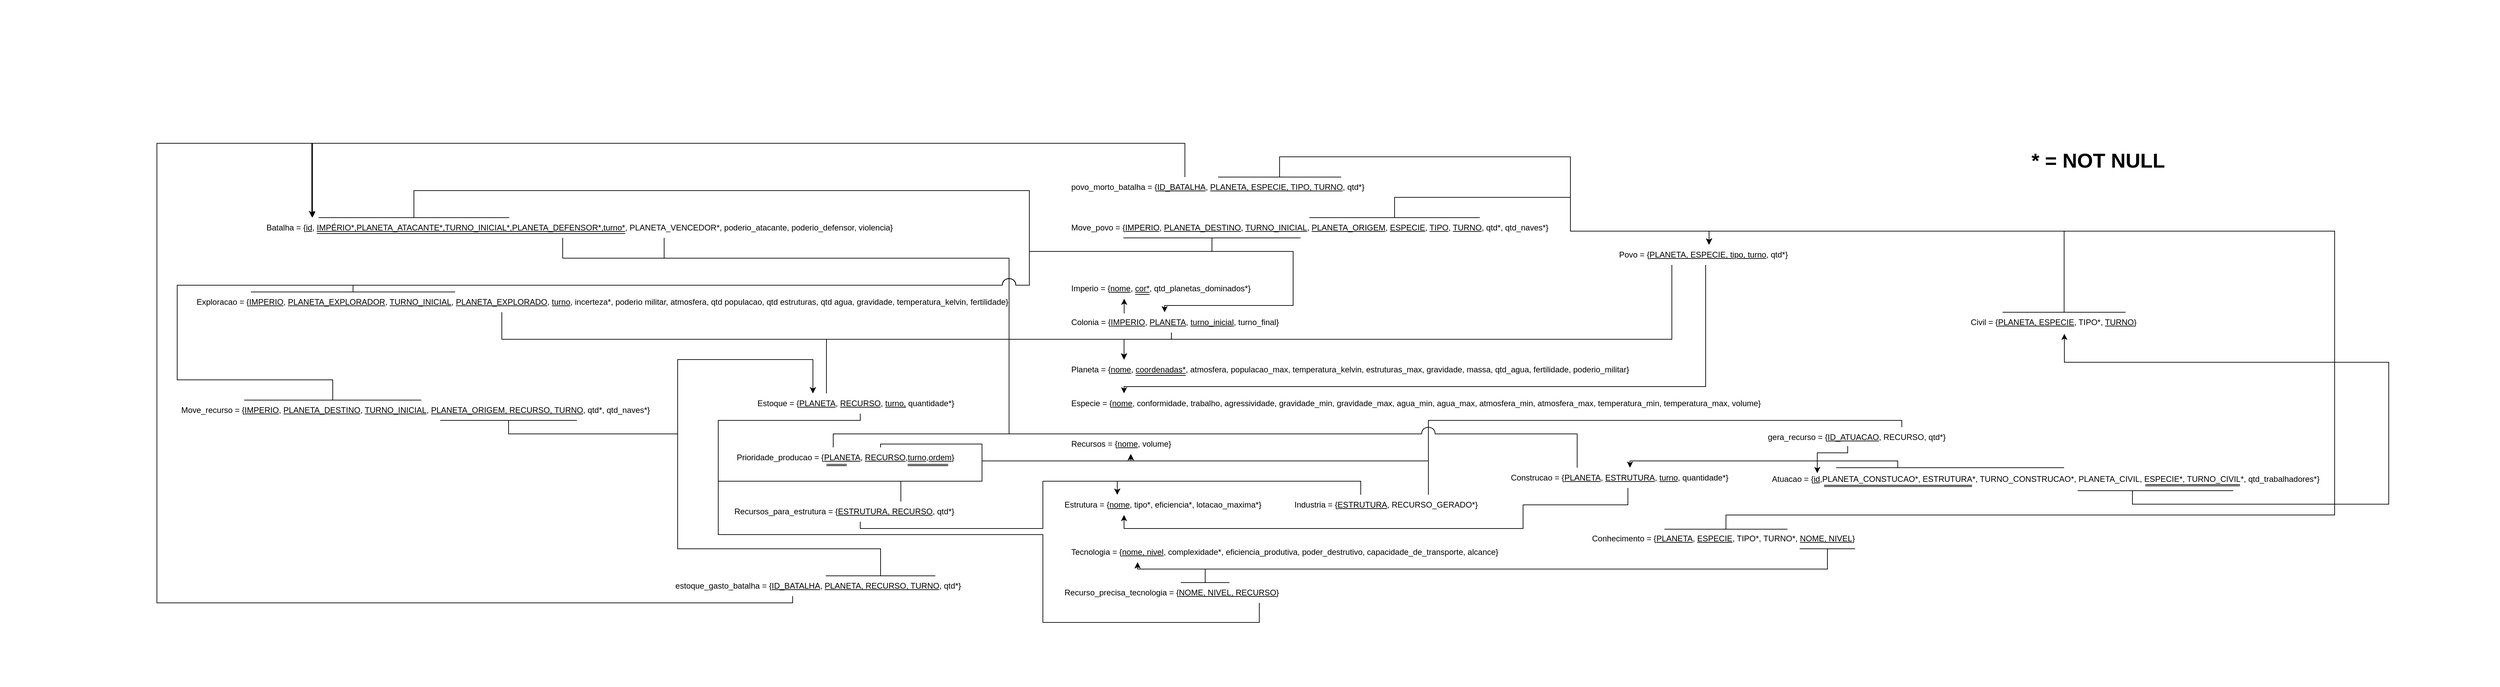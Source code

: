 <?xml version="1.0" encoding="UTF-8"?>
<mxfile version="22.1.7" type="google">
  <diagram name="Page-1" id="C3AACWnxZTvl1h-b5WP7">
    <mxGraphModel dx="2778" dy="1549" grid="1" gridSize="10" guides="1" tooltips="1" connect="1" arrows="1" fold="1" page="1" pageScale="1" pageWidth="850" pageHeight="1100" math="0" shadow="0">
      <root>
        <mxCell id="0" />
        <mxCell id="1" parent="0" />
        <mxCell id="Lsbw4g7mnwXpiIo-o1B4-1" value="Imperio = {&lt;u&gt;nome&lt;/u&gt;, &lt;span style=&quot;text-decoration: underline double;&quot;&gt;cor*&lt;/span&gt;, qtd_planetas_dominados*}" style="text;html=1;align=left;verticalAlign=middle;resizable=0;points=[];autosize=1;strokeColor=none;fillColor=none;" parent="1" vertex="1">
          <mxGeometry x="50" y="-110" width="290" height="30" as="geometry" />
        </mxCell>
        <mxCell id="Lsbw4g7mnwXpiIo-o1B4-4" value="Recursos = {&lt;u&gt;nome&lt;/u&gt;, volume}" style="text;html=1;align=left;verticalAlign=middle;resizable=0;points=[];autosize=1;strokeColor=none;fillColor=none;fontSize=12;fontFamily=Helvetica;fontColor=default;" parent="1" vertex="1">
          <mxGeometry x="50" y="120" width="170" height="30" as="geometry" />
        </mxCell>
        <mxCell id="Lsbw4g7mnwXpiIo-o1B4-5" value="Especie = {&lt;u&gt;nome&lt;/u&gt;, conformidade, trabalho, agressividade, gravidade_min, gravidade_max, agua_min, agua_max, atmosfera_min, atmosfera_max, temperatura_min, temperatura_max, volume}&amp;nbsp;" style="text;html=1;align=left;verticalAlign=middle;resizable=0;points=[];autosize=1;strokeColor=none;fillColor=none;fontSize=12;fontFamily=Helvetica;fontColor=default;" parent="1" vertex="1">
          <mxGeometry x="50" y="60" width="1050" height="30" as="geometry" />
        </mxCell>
        <mxCell id="mTyOfikyn7oOmh0rxIlr-37" style="edgeStyle=orthogonalEdgeStyle;rounded=0;orthogonalLoop=1;jettySize=auto;html=1;startArrow=baseDash;startFill=0;startSize=70;" parent="1" source="Lsbw4g7mnwXpiIo-o1B4-14" target="Lsbw4g7mnwXpiIo-o1B4-8" edge="1">
          <mxGeometry relative="1" as="geometry">
            <Array as="points">
              <mxPoint x="250" y="320" />
              <mxPoint x="150" y="320" />
            </Array>
          </mxGeometry>
        </mxCell>
        <mxCell id="Lsbw4g7mnwXpiIo-o1B4-14" value="Recurso_precisa_tecnologia = {&lt;u&gt;NOME, NIVEL, RECURSO&lt;/u&gt;}" style="text;html=1;align=left;verticalAlign=middle;resizable=0;points=[];autosize=1;strokeColor=none;fillColor=none;fontSize=12;fontFamily=Helvetica;fontColor=default;" parent="1" vertex="1">
          <mxGeometry x="40" y="340" width="340" height="30" as="geometry" />
        </mxCell>
        <mxCell id="gEWx3QEfxUd5CWkfhM15-16" value="Move_povo = {&lt;u&gt;IMPERIO&lt;/u&gt;, &lt;u&gt;PLANETA_DESTINO&lt;/u&gt;, &lt;u&gt;TURNO_INICIAL&lt;/u&gt;, &lt;u&gt;PLANETA_ORIGEM&lt;/u&gt;, &lt;u&gt;ESPECIE&lt;/u&gt;, &lt;u&gt;TIPO&lt;/u&gt;, &lt;u&gt;TURNO&lt;/u&gt;, qtd*, qtd_naves*}" style="text;html=1;align=left;verticalAlign=middle;resizable=0;points=[];autosize=1;strokeColor=none;fillColor=none;" parent="1" vertex="1">
          <mxGeometry x="50" y="-200" width="730" height="30" as="geometry" />
        </mxCell>
        <mxCell id="mTyOfikyn7oOmh0rxIlr-56" style="edgeStyle=orthogonalEdgeStyle;rounded=0;orthogonalLoop=1;jettySize=auto;html=1;startArrow=baseDash;startFill=0;startSize=200;endSize=6;targetPerimeterSpacing=0;" parent="1" source="gEWx3QEfxUd5CWkfhM15-37" target="Chm7QgpPJBf-2q2Y1dln-6" edge="1">
          <mxGeometry relative="1" as="geometry">
            <Array as="points">
              <mxPoint x="-780" y="120" />
              <mxPoint x="-530" y="120" />
              <mxPoint x="-530" y="10" />
              <mxPoint x="-330" y="10" />
            </Array>
          </mxGeometry>
        </mxCell>
        <mxCell id="gEWx3QEfxUd5CWkfhM15-37" value="Move_recurso = {&lt;u&gt;IMPERIO&lt;/u&gt;, &lt;u&gt;PLANETA_DESTINO&lt;/u&gt;, &lt;u&gt;TURNO_INICIAL&lt;/u&gt;, &lt;u&gt;PLANETA_ORIGEM, RECURSO, TURNO&lt;/u&gt;, qtd*, qtd_naves*}" style="text;html=1;align=right;verticalAlign=middle;resizable=0;points=[];autosize=1;strokeColor=none;fillColor=none;" parent="1" vertex="1">
          <mxGeometry x="-1290" y="70" width="720" height="30" as="geometry" />
        </mxCell>
        <mxCell id="mTyOfikyn7oOmh0rxIlr-73" style="edgeStyle=orthogonalEdgeStyle;rounded=0;orthogonalLoop=1;jettySize=auto;html=1;jumpStyle=arc;jumpSize=20;" parent="1" source="gEWx3QEfxUd5CWkfhM15-42" target="Lsbw4g7mnwXpiIo-o1B4-4" edge="1">
          <mxGeometry relative="1" as="geometry">
            <Array as="points">
              <mxPoint x="1280" y="100" />
              <mxPoint x="580" y="100" />
              <mxPoint x="580" y="160" />
              <mxPoint x="140" y="160" />
            </Array>
          </mxGeometry>
        </mxCell>
        <mxCell id="gEWx3QEfxUd5CWkfhM15-42" value="gera_recurso = {&lt;u&gt;ID_ATUACAO&lt;/u&gt;, RECURSO, qtd*}" style="text;html=1;align=left;verticalAlign=middle;resizable=0;points=[];autosize=1;strokeColor=none;fillColor=none;" parent="1" vertex="1">
          <mxGeometry x="1080" y="110" width="290" height="30" as="geometry" />
        </mxCell>
        <mxCell id="Lsbw4g7mnwXpiIo-o1B4-7" value="Estrutura = {&lt;u&gt;nome&lt;/u&gt;, tipo*, eficiencia*, lotacao_maxima*}" style="text;html=1;align=left;verticalAlign=middle;resizable=0;points=[];autosize=1;strokeColor=none;fillColor=none;fontSize=12;fontFamily=Helvetica;fontColor=default;" parent="1" vertex="1">
          <mxGeometry x="40" y="210" width="310" height="30" as="geometry" />
        </mxCell>
        <mxCell id="mTyOfikyn7oOmh0rxIlr-40" style="edgeStyle=orthogonalEdgeStyle;rounded=0;orthogonalLoop=1;jettySize=auto;html=1;" parent="1" source="gEWx3QEfxUd5CWkfhM15-10" target="Lsbw4g7mnwXpiIo-o1B4-7" edge="1">
          <mxGeometry relative="1" as="geometry">
            <Array as="points">
              <mxPoint x="480" y="190" />
              <mxPoint x="120" y="190" />
            </Array>
          </mxGeometry>
        </mxCell>
        <mxCell id="gEWx3QEfxUd5CWkfhM15-10" value="Industria = {&lt;u&gt;ESTRUTURA&lt;/u&gt;, RECURSO_GERADO*}" style="text;html=1;align=left;verticalAlign=middle;resizable=0;points=[];autosize=1;strokeColor=none;fillColor=none;" parent="1" vertex="1">
          <mxGeometry x="380" y="210" width="290" height="30" as="geometry" />
        </mxCell>
        <mxCell id="Lsbw4g7mnwXpiIo-o1B4-8" value="Tecnologia = {&lt;u&gt;nome, nivel&lt;/u&gt;, complexidade*, eficiencia_produtiva, poder_destrutivo, capacidade_de_transporte, alcance}" style="text;html=1;align=left;verticalAlign=middle;resizable=0;points=[];autosize=1;strokeColor=none;fillColor=none;fontSize=12;fontFamily=Helvetica;fontColor=default;" parent="1" vertex="1">
          <mxGeometry x="50" y="280" width="650" height="30" as="geometry" />
        </mxCell>
        <mxCell id="mTyOfikyn7oOmh0rxIlr-20" style="edgeStyle=orthogonalEdgeStyle;rounded=0;orthogonalLoop=1;jettySize=auto;html=1;endArrow=none;endFill=0;" parent="1" source="Chm7QgpPJBf-2q2Y1dln-6" edge="1">
          <mxGeometry relative="1" as="geometry">
            <mxPoint x="130" y="-20" as="targetPoint" />
            <Array as="points">
              <mxPoint x="-310" y="-20" />
            </Array>
          </mxGeometry>
        </mxCell>
        <mxCell id="Chm7QgpPJBf-2q2Y1dln-6" value="Estoque = {&lt;u&gt;PLANETA&lt;/u&gt;, &lt;u&gt;RECURSO&lt;/u&gt;, &lt;u&gt;turno,&lt;/u&gt;&amp;nbsp;quantidade*}" style="text;html=1;align=right;verticalAlign=middle;resizable=0;points=[];autosize=1;strokeColor=none;fillColor=none;" parent="1" vertex="1">
          <mxGeometry x="-430" y="60" width="310" height="30" as="geometry" />
        </mxCell>
        <mxCell id="mTyOfikyn7oOmh0rxIlr-27" style="edgeStyle=orthogonalEdgeStyle;rounded=0;orthogonalLoop=1;jettySize=auto;html=1;" parent="1" source="gEWx3QEfxUd5CWkfhM15-18" target="Lsbw4g7mnwXpiIo-o1B4-4" edge="1">
          <mxGeometry relative="1" as="geometry">
            <mxPoint x="30" y="150" as="targetPoint" />
            <Array as="points">
              <mxPoint x="-230" y="135" />
              <mxPoint x="-80" y="135" />
              <mxPoint x="-80" y="160" />
              <mxPoint x="140" y="160" />
            </Array>
          </mxGeometry>
        </mxCell>
        <mxCell id="gEWx3QEfxUd5CWkfhM15-18" value="Prioridade_producao = {&lt;u&gt;PLANETA&lt;/u&gt;, &lt;u&gt;RECURSO&lt;/u&gt;,&lt;u&gt;turno&lt;/u&gt;,&lt;u&gt;ordem&lt;/u&gt;}" style="text;html=1;align=right;verticalAlign=middle;resizable=0;points=[];autosize=1;strokeColor=none;fillColor=none;" parent="1" vertex="1">
          <mxGeometry x="-470" y="140" width="350" height="30" as="geometry" />
        </mxCell>
        <mxCell id="gEWx3QEfxUd5CWkfhM15-38" value="estoque_gasto_batalha = {&lt;u&gt;ID_BATALHA&lt;/u&gt;, &lt;u&gt;PLANETA, RECURSO, TURNO&lt;/u&gt;, qtd*}" style="text;html=1;align=right;verticalAlign=middle;resizable=0;points=[];autosize=1;strokeColor=none;fillColor=none;" parent="1" vertex="1">
          <mxGeometry x="-560" y="330" width="450" height="30" as="geometry" />
        </mxCell>
        <mxCell id="gEWx3QEfxUd5CWkfhM15-39" value="povo_morto_batalha = {&lt;u&gt;ID_BATALHA&lt;/u&gt;, &lt;u&gt;PLANETA, ESPECIE, TIPO, TURNO&lt;/u&gt;, qtd*}" style="text;html=1;align=left;verticalAlign=middle;resizable=0;points=[];autosize=1;strokeColor=none;fillColor=none;" parent="1" vertex="1">
          <mxGeometry x="50" y="-260" width="460" height="30" as="geometry" />
        </mxCell>
        <mxCell id="AogvxfoWtlMNjZo7INhP-4" value="Povo = {&lt;u&gt;PLANETA, ESPECIE, tipo, turno&lt;/u&gt;, qtd*}" style="text;html=1;align=left;verticalAlign=middle;resizable=0;points=[];autosize=1;strokeColor=none;fillColor=none;" parent="1" vertex="1">
          <mxGeometry x="860" y="-160" width="270" height="30" as="geometry" />
        </mxCell>
        <mxCell id="AogvxfoWtlMNjZo7INhP-5" value="Civil = {&lt;u&gt;PLANETA, ESPECIE&lt;/u&gt;, TIPO*, &lt;u&gt;TURNO&lt;/u&gt;}" style="text;html=1;align=left;verticalAlign=middle;resizable=0;points=[];autosize=1;strokeColor=none;fillColor=none;fontSize=12;fontFamily=Helvetica;fontColor=default;" parent="1" vertex="1">
          <mxGeometry x="1380" y="-60" width="270" height="30" as="geometry" />
        </mxCell>
        <mxCell id="Chm7QgpPJBf-2q2Y1dln-1" value="Conhecimento = {&lt;u&gt;PLANETA&lt;/u&gt;, &lt;u&gt;ESPECIE&lt;/u&gt;, TIPO*,&amp;nbsp;TURNO*, &lt;u&gt;NOME, NIVEL&lt;/u&gt;}" style="text;html=1;align=left;verticalAlign=middle;resizable=0;points=[];autosize=1;strokeColor=none;fillColor=none;" parent="1" vertex="1">
          <mxGeometry x="820" y="260" width="410" height="30" as="geometry" />
        </mxCell>
        <mxCell id="mTyOfikyn7oOmh0rxIlr-28" style="edgeStyle=orthogonalEdgeStyle;rounded=0;orthogonalLoop=1;jettySize=auto;html=1;" parent="1" source="Chm7QgpPJBf-2q2Y1dln-4" target="Lsbw4g7mnwXpiIo-o1B4-3" edge="1">
          <mxGeometry relative="1" as="geometry">
            <Array as="points">
              <mxPoint x="200" y="-20" />
              <mxPoint x="130" y="-20" />
            </Array>
          </mxGeometry>
        </mxCell>
        <mxCell id="mTyOfikyn7oOmh0rxIlr-29" style="edgeStyle=orthogonalEdgeStyle;rounded=0;orthogonalLoop=1;jettySize=auto;html=1;exitX=0.243;exitY=0.06;exitDx=0;exitDy=0;exitPerimeter=0;" parent="1" source="Chm7QgpPJBf-2q2Y1dln-4" target="Lsbw4g7mnwXpiIo-o1B4-1" edge="1">
          <mxGeometry relative="1" as="geometry">
            <Array as="points">
              <mxPoint x="130" y="-70" />
              <mxPoint x="130" y="-70" />
            </Array>
          </mxGeometry>
        </mxCell>
        <mxCell id="Chm7QgpPJBf-2q2Y1dln-4" value="Colonia = {&lt;u&gt;IMPERIO&lt;/u&gt;, &lt;u&gt;PLANETA&lt;/u&gt;, &lt;u&gt;turno_inicial&lt;/u&gt;, turno_final}" style="text;html=1;align=left;verticalAlign=middle;resizable=0;points=[];autosize=1;strokeColor=none;fillColor=none;" parent="1" vertex="1">
          <mxGeometry x="50" y="-60" width="330" height="30" as="geometry" />
        </mxCell>
        <mxCell id="Lsbw4g7mnwXpiIo-o1B4-3" value="Planeta = {&lt;u&gt;nome&lt;/u&gt;, &lt;span style=&quot;text-decoration: underline double;&quot;&gt;coordenadas*&lt;/span&gt;, atmosfera, populacao_max, temperatura_kelvin, estruturas_max, gravidade, massa, qtd_agua, fertilidade, poderio_militar}" style="text;html=1;align=left;verticalAlign=middle;resizable=0;points=[];autosize=1;strokeColor=none;fillColor=none;fontSize=12;fontFamily=Helvetica;fontColor=default;" parent="1" vertex="1">
          <mxGeometry x="50" y="10" width="850" height="30" as="geometry" />
        </mxCell>
        <mxCell id="Chm7QgpPJBf-2q2Y1dln-7" value="Exploracao = {&lt;u&gt;IMPERIO&lt;/u&gt;, &lt;u&gt;PLANETA_EXPLORADOR&lt;/u&gt;, &lt;u&gt;TURNO_INICIAL&lt;/u&gt;, &lt;u&gt;PLANETA_EXPLORADO&lt;/u&gt;, &lt;u&gt;turno&lt;/u&gt;, incerteza*, poderio militar, atmosfera, qtd populacao, qtd estruturas, qtd agua, gravidade, temperatura_kelvin, fertilidade}" style="text;html=1;align=right;verticalAlign=middle;resizable=0;points=[];autosize=1;strokeColor=none;fillColor=none;" parent="1" vertex="1">
          <mxGeometry x="-1260" y="-90" width="1220" height="30" as="geometry" />
        </mxCell>
        <mxCell id="Chm7QgpPJBf-2q2Y1dln-8" value="&lt;div style=&quot;&quot;&gt;&lt;span style=&quot;background-color: initial;&quot;&gt;Batalha = {&lt;/span&gt;&lt;u style=&quot;background-color: initial;&quot;&gt;id&lt;/u&gt;&lt;span style=&quot;background-color: initial;&quot;&gt;, &lt;/span&gt;&lt;span style=&quot;background-color: initial; text-decoration-line: underline; text-decoration-style: double;&quot;&gt;IMPÉRIO*,PLANETA_ATACANTE*,TURNO_INICIAL*,PLANETA_DEFENSOR*,turno*&lt;/span&gt;&lt;span style=&quot;background-color: initial;&quot;&gt;, PLANETA_VENCEDOR*, poderio_atacante, poderio_defensor, violencia}&amp;nbsp;&lt;/span&gt;&lt;/div&gt;" style="text;html=1;align=left;verticalAlign=middle;resizable=0;points=[];autosize=1;strokeColor=none;fillColor=none;" parent="1" vertex="1">
          <mxGeometry x="-1140" y="-200" width="950" height="30" as="geometry" />
        </mxCell>
        <mxCell id="mTyOfikyn7oOmh0rxIlr-23" style="edgeStyle=orthogonalEdgeStyle;rounded=0;orthogonalLoop=1;jettySize=auto;html=1;" parent="1" source="Lsbw4g7mnwXpiIo-o1B4-13" target="Lsbw4g7mnwXpiIo-o1B4-7" edge="1">
          <mxGeometry relative="1" as="geometry">
            <Array as="points">
              <mxPoint x="-260" y="260" />
              <mxPoint x="10" y="260" />
              <mxPoint x="10" y="190" />
              <mxPoint x="120" y="190" />
            </Array>
          </mxGeometry>
        </mxCell>
        <mxCell id="mTyOfikyn7oOmh0rxIlr-26" style="edgeStyle=orthogonalEdgeStyle;rounded=0;orthogonalLoop=1;jettySize=auto;html=1;" parent="1" source="Lsbw4g7mnwXpiIo-o1B4-13" target="Lsbw4g7mnwXpiIo-o1B4-4" edge="1">
          <mxGeometry relative="1" as="geometry">
            <Array as="points">
              <mxPoint x="-200" y="190" />
              <mxPoint x="-80" y="190" />
              <mxPoint x="-80" y="160" />
              <mxPoint x="140" y="160" />
            </Array>
          </mxGeometry>
        </mxCell>
        <mxCell id="Lsbw4g7mnwXpiIo-o1B4-13" value="Recursos_para_estrutura = {&lt;u&gt;ESTRUTURA, RECURSO&lt;/u&gt;, qtd*}" style="text;html=1;align=right;verticalAlign=middle;resizable=0;points=[];autosize=1;strokeColor=none;fillColor=none;fontSize=12;fontFamily=Helvetica;fontColor=default;" parent="1" vertex="1">
          <mxGeometry x="-470" y="220" width="350" height="30" as="geometry" />
        </mxCell>
        <mxCell id="mTyOfikyn7oOmh0rxIlr-22" style="edgeStyle=orthogonalEdgeStyle;rounded=0;orthogonalLoop=1;jettySize=auto;html=1;" parent="1" source="Chm7QgpPJBf-2q2Y1dln-6" target="Lsbw4g7mnwXpiIo-o1B4-4" edge="1">
          <mxGeometry relative="1" as="geometry">
            <Array as="points">
              <mxPoint x="-260" y="100" />
              <mxPoint x="-470" y="100" />
              <mxPoint x="-470" y="190" />
              <mxPoint x="-80" y="190" />
              <mxPoint x="-80" y="160" />
              <mxPoint x="140" y="160" />
            </Array>
          </mxGeometry>
        </mxCell>
        <mxCell id="mTyOfikyn7oOmh0rxIlr-25" style="edgeStyle=orthogonalEdgeStyle;rounded=0;orthogonalLoop=1;jettySize=auto;html=1;startArrow=baseDash;startFill=0;startSize=160;" parent="1" source="gEWx3QEfxUd5CWkfhM15-38" target="Chm7QgpPJBf-2q2Y1dln-6" edge="1">
          <mxGeometry relative="1" as="geometry">
            <mxPoint x="-430" y="75" as="targetPoint" />
            <Array as="points">
              <mxPoint x="-230" y="290" />
              <mxPoint x="-530" y="290" />
              <mxPoint x="-530" y="10" />
              <mxPoint x="-330" y="10" />
            </Array>
          </mxGeometry>
        </mxCell>
        <mxCell id="mTyOfikyn7oOmh0rxIlr-30" style="edgeStyle=orthogonalEdgeStyle;rounded=0;orthogonalLoop=1;jettySize=auto;html=1;startArrow=baseDash;startFill=0;targetPerimeterSpacing=8;startSize=280;endArrow=none;endFill=0;" parent="1" source="Chm7QgpPJBf-2q2Y1dln-8" edge="1">
          <mxGeometry relative="1" as="geometry">
            <mxPoint x="260" y="-150" as="targetPoint" />
            <Array as="points">
              <mxPoint x="-920" y="-240" />
              <mxPoint x="-10" y="-240" />
              <mxPoint x="-10" y="-150" />
              <mxPoint x="50" y="-150" />
            </Array>
          </mxGeometry>
        </mxCell>
        <mxCell id="mTyOfikyn7oOmh0rxIlr-31" style="edgeStyle=orthogonalEdgeStyle;rounded=0;orthogonalLoop=1;jettySize=auto;html=1;" parent="1" source="Chm7QgpPJBf-2q2Y1dln-8" target="Lsbw4g7mnwXpiIo-o1B4-3" edge="1">
          <mxGeometry relative="1" as="geometry">
            <Array as="points">
              <mxPoint x="-700" y="-140" />
              <mxPoint x="-40" y="-140" />
              <mxPoint x="-40" y="-20" />
              <mxPoint x="130" y="-20" />
            </Array>
          </mxGeometry>
        </mxCell>
        <mxCell id="mTyOfikyn7oOmh0rxIlr-35" style="edgeStyle=orthogonalEdgeStyle;rounded=0;orthogonalLoop=1;jettySize=auto;html=1;jumpStyle=arc;jumpSize=20;" parent="1" source="gEWx3QEfxUd5CWkfhM15-38" edge="1">
          <mxGeometry relative="1" as="geometry">
            <Array as="points">
              <mxPoint x="-360" y="370" />
              <mxPoint x="-1300" y="370" />
              <mxPoint x="-1300" y="-310" />
              <mxPoint x="-1071" y="-310" />
            </Array>
            <mxPoint x="-1071" y="-201" as="targetPoint" />
          </mxGeometry>
        </mxCell>
        <mxCell id="mTyOfikyn7oOmh0rxIlr-34" style="edgeStyle=orthogonalEdgeStyle;rounded=0;orthogonalLoop=1;jettySize=auto;html=1;jumpStyle=none;" parent="1" source="Chm7QgpPJBf-2q2Y1dln-8" target="Lsbw4g7mnwXpiIo-o1B4-3" edge="1">
          <mxGeometry relative="1" as="geometry">
            <mxPoint x="50" y="85" as="targetPoint" />
            <Array as="points">
              <mxPoint x="-550" y="-140" />
              <mxPoint x="-40" y="-140" />
              <mxPoint x="-40" y="-20" />
              <mxPoint x="130" y="-20" />
            </Array>
          </mxGeometry>
        </mxCell>
        <mxCell id="mTyOfikyn7oOmh0rxIlr-36" style="edgeStyle=orthogonalEdgeStyle;rounded=0;orthogonalLoop=1;jettySize=auto;html=1;" parent="1" source="Lsbw4g7mnwXpiIo-o1B4-14" target="Lsbw4g7mnwXpiIo-o1B4-4" edge="1">
          <mxGeometry relative="1" as="geometry">
            <mxPoint x="400" y="369" as="sourcePoint" />
            <mxPoint x="50.9" y="189.67" as="targetPoint" />
            <Array as="points">
              <mxPoint x="330" y="399" />
              <mxPoint x="10" y="399" />
              <mxPoint x="10" y="269" />
              <mxPoint x="-470" y="269" />
              <mxPoint x="-470" y="190" />
              <mxPoint x="-80" y="190" />
              <mxPoint x="-80" y="160" />
              <mxPoint x="140" y="160" />
            </Array>
          </mxGeometry>
        </mxCell>
        <mxCell id="mTyOfikyn7oOmh0rxIlr-46" style="edgeStyle=orthogonalEdgeStyle;rounded=0;orthogonalLoop=1;jettySize=auto;html=1;" parent="1" source="gEWx3QEfxUd5CWkfhM15-10" target="Lsbw4g7mnwXpiIo-o1B4-4" edge="1">
          <mxGeometry relative="1" as="geometry">
            <Array as="points">
              <mxPoint x="580" y="160" />
              <mxPoint x="140" y="160" />
            </Array>
          </mxGeometry>
        </mxCell>
        <mxCell id="mTyOfikyn7oOmh0rxIlr-47" style="edgeStyle=orthogonalEdgeStyle;rounded=0;orthogonalLoop=1;jettySize=auto;html=1;" parent="1" source="AogvxfoWtlMNjZo7INhP-4" target="Lsbw4g7mnwXpiIo-o1B4-3" edge="1">
          <mxGeometry relative="1" as="geometry">
            <mxPoint x="790" y="70" as="targetPoint" />
            <Array as="points">
              <mxPoint x="940" y="-20" />
              <mxPoint x="130" y="-20" />
            </Array>
          </mxGeometry>
        </mxCell>
        <mxCell id="mTyOfikyn7oOmh0rxIlr-48" style="edgeStyle=orthogonalEdgeStyle;rounded=0;orthogonalLoop=1;jettySize=auto;html=1;" parent="1" source="AogvxfoWtlMNjZo7INhP-4" target="Lsbw4g7mnwXpiIo-o1B4-5" edge="1">
          <mxGeometry relative="1" as="geometry">
            <Array as="points">
              <mxPoint x="990" y="50" />
              <mxPoint x="130" y="50" />
            </Array>
          </mxGeometry>
        </mxCell>
        <mxCell id="mTyOfikyn7oOmh0rxIlr-49" style="edgeStyle=orthogonalEdgeStyle;rounded=0;orthogonalLoop=1;jettySize=auto;html=1;startArrow=baseDash;startFill=0;startSize=180;" parent="1" source="AogvxfoWtlMNjZo7INhP-5" target="AogvxfoWtlMNjZo7INhP-4" edge="1">
          <mxGeometry relative="1" as="geometry">
            <Array as="points">
              <mxPoint x="1520" y="-180" />
              <mxPoint x="995" y="-180" />
            </Array>
          </mxGeometry>
        </mxCell>
        <mxCell id="mTyOfikyn7oOmh0rxIlr-51" style="edgeStyle=orthogonalEdgeStyle;rounded=0;orthogonalLoop=1;jettySize=auto;html=1;startArrow=baseDash;startFill=0;startSize=260;" parent="1" source="gEWx3QEfxUd5CWkfhM15-16" target="Chm7QgpPJBf-2q2Y1dln-4" edge="1">
          <mxGeometry relative="1" as="geometry">
            <Array as="points">
              <mxPoint x="260" y="-150" />
              <mxPoint x="380" y="-150" />
              <mxPoint x="380" y="-70" />
              <mxPoint x="190" y="-70" />
            </Array>
          </mxGeometry>
        </mxCell>
        <mxCell id="mTyOfikyn7oOmh0rxIlr-52" style="edgeStyle=orthogonalEdgeStyle;rounded=0;orthogonalLoop=1;jettySize=auto;html=1;startArrow=baseDash;startFill=0;startSize=250;" parent="1" source="gEWx3QEfxUd5CWkfhM15-16" target="AogvxfoWtlMNjZo7INhP-4" edge="1">
          <mxGeometry relative="1" as="geometry">
            <Array as="points">
              <mxPoint x="530" y="-230" />
              <mxPoint x="790" y="-230" />
              <mxPoint x="790" y="-180" />
              <mxPoint x="995" y="-180" />
            </Array>
          </mxGeometry>
        </mxCell>
        <mxCell id="mTyOfikyn7oOmh0rxIlr-53" style="edgeStyle=orthogonalEdgeStyle;rounded=0;orthogonalLoop=1;jettySize=auto;html=1;jumpStyle=arc;jumpSize=20;startArrow=baseDash;startFill=0;startSize=300;endArrow=none;endFill=0;" parent="1" source="Chm7QgpPJBf-2q2Y1dln-7" edge="1">
          <mxGeometry relative="1" as="geometry">
            <Array as="points">
              <mxPoint x="-1010" y="-100" />
              <mxPoint x="-10" y="-100" />
              <mxPoint x="-10" y="-150" />
              <mxPoint x="50" y="-150" />
            </Array>
            <mxPoint x="260" y="-150" as="targetPoint" />
          </mxGeometry>
        </mxCell>
        <mxCell id="mTyOfikyn7oOmh0rxIlr-55" style="edgeStyle=orthogonalEdgeStyle;rounded=0;orthogonalLoop=1;jettySize=auto;html=1;endArrow=none;endFill=0;" parent="1" source="Chm7QgpPJBf-2q2Y1dln-7" edge="1">
          <mxGeometry relative="1" as="geometry">
            <mxPoint x="130" y="-20" as="targetPoint" />
            <Array as="points">
              <mxPoint x="-790" y="-20" />
            </Array>
          </mxGeometry>
        </mxCell>
        <mxCell id="mTyOfikyn7oOmh0rxIlr-57" style="edgeStyle=orthogonalEdgeStyle;rounded=0;orthogonalLoop=1;jettySize=auto;html=1;startArrow=baseDash;startFill=0;jumpSize=20;startSize=260;jumpStyle=arc;endArrow=none;endFill=0;" parent="1" source="gEWx3QEfxUd5CWkfhM15-37" edge="1">
          <mxGeometry relative="1" as="geometry">
            <Array as="points">
              <mxPoint x="-1040" y="40" />
              <mxPoint x="-1270" y="40" />
              <mxPoint x="-1270" y="-100" />
              <mxPoint x="-10" y="-100" />
              <mxPoint x="-10" y="-150" />
            </Array>
            <mxPoint x="260" y="-150" as="targetPoint" />
          </mxGeometry>
        </mxCell>
        <mxCell id="mTyOfikyn7oOmh0rxIlr-58" style="edgeStyle=orthogonalEdgeStyle;rounded=0;orthogonalLoop=1;jettySize=auto;html=1;startArrow=baseDash;startFill=0;startSize=80;" parent="1" source="Chm7QgpPJBf-2q2Y1dln-1" target="Lsbw4g7mnwXpiIo-o1B4-8" edge="1">
          <mxGeometry relative="1" as="geometry">
            <mxPoint x="147.241" y="300" as="targetPoint" />
            <Array as="points">
              <mxPoint x="1170" y="320" />
              <mxPoint x="150" y="320" />
            </Array>
          </mxGeometry>
        </mxCell>
        <mxCell id="mTyOfikyn7oOmh0rxIlr-59" style="edgeStyle=orthogonalEdgeStyle;rounded=0;orthogonalLoop=1;jettySize=auto;html=1;startArrow=baseDash;startFill=0;startSize=180;sourcePerimeterSpacing=-1;" parent="1" source="Chm7QgpPJBf-2q2Y1dln-1" target="AogvxfoWtlMNjZo7INhP-4" edge="1">
          <mxGeometry relative="1" as="geometry">
            <Array as="points">
              <mxPoint x="1020" y="240" />
              <mxPoint x="1920" y="240" />
              <mxPoint x="1920" y="-180" />
              <mxPoint x="995" y="-180" />
            </Array>
          </mxGeometry>
        </mxCell>
        <mxCell id="mTyOfikyn7oOmh0rxIlr-60" style="edgeStyle=orthogonalEdgeStyle;rounded=0;orthogonalLoop=1;jettySize=auto;html=1;startArrow=baseDash;startFill=0;startSize=180;" parent="1" source="gEWx3QEfxUd5CWkfhM15-39" target="AogvxfoWtlMNjZo7INhP-4" edge="1">
          <mxGeometry relative="1" as="geometry">
            <Array as="points">
              <mxPoint x="360" y="-290" />
              <mxPoint x="790" y="-290" />
              <mxPoint x="790" y="-180" />
              <mxPoint x="995" y="-180" />
            </Array>
          </mxGeometry>
        </mxCell>
        <mxCell id="mTyOfikyn7oOmh0rxIlr-61" style="edgeStyle=orthogonalEdgeStyle;rounded=0;orthogonalLoop=1;jettySize=auto;html=1;" parent="1" source="gEWx3QEfxUd5CWkfhM15-39" target="Chm7QgpPJBf-2q2Y1dln-8" edge="1">
          <mxGeometry relative="1" as="geometry">
            <Array as="points">
              <mxPoint x="220" y="-310" />
              <mxPoint x="-1070" y="-310" />
            </Array>
          </mxGeometry>
        </mxCell>
        <mxCell id="mTyOfikyn7oOmh0rxIlr-69" style="edgeStyle=orthogonalEdgeStyle;rounded=0;orthogonalLoop=1;jettySize=auto;html=1;startArrow=baseDash;startFill=0;startSize=180;" parent="1" edge="1">
          <mxGeometry relative="1" as="geometry">
            <Array as="points">
              <mxPoint x="1274" y="160" />
              <mxPoint x="878" y="160" />
            </Array>
            <mxPoint x="1274.0" y="170" as="sourcePoint" />
            <mxPoint x="878.077" y="170" as="targetPoint" />
          </mxGeometry>
        </mxCell>
        <mxCell id="mTyOfikyn7oOmh0rxIlr-71" style="edgeStyle=orthogonalEdgeStyle;rounded=0;orthogonalLoop=1;jettySize=auto;html=1;startArrow=baseDash;startFill=0;startSize=160;sourcePerimeterSpacing=0;entryX=0.52;entryY=1.063;entryDx=0;entryDy=0;entryPerimeter=0;" parent="1" target="AogvxfoWtlMNjZo7INhP-5" edge="1">
          <mxGeometry relative="1" as="geometry">
            <Array as="points">
              <mxPoint x="1621" y="224" />
              <mxPoint x="2000" y="224" />
              <mxPoint x="2000" y="14" />
              <mxPoint x="1520" y="14" />
            </Array>
            <mxPoint x="1621.0" y="204" as="sourcePoint" />
            <mxPoint x="1711.0" y="-26" as="targetPoint" />
          </mxGeometry>
        </mxCell>
        <mxCell id="Chm7QgpPJBf-2q2Y1dln-9" value="Atuacao = {&lt;u&gt;id&lt;/u&gt;,PLANETA_CONSTUCAO*, ESTRUTURA*, TURNO_CONSTRUCAO*, PLANETA_CIVIL, ESPECIE*, TURNO_CIVIL*, qtd_trabalhadores*}" style="text;html=1;align=left;verticalAlign=middle;resizable=0;points=[];autosize=1;strokeColor=none;fillColor=none;" parent="1" vertex="1">
          <mxGeometry x="1086" y="172" width="830" height="30" as="geometry" />
        </mxCell>
        <mxCell id="mTyOfikyn7oOmh0rxIlr-66" style="edgeStyle=orthogonalEdgeStyle;rounded=0;orthogonalLoop=1;jettySize=auto;html=1;jumpStyle=arc;jumpSize=20;" parent="1" source="Chm7QgpPJBf-2q2Y1dln-5" target="Lsbw4g7mnwXpiIo-o1B4-3" edge="1">
          <mxGeometry relative="1" as="geometry">
            <Array as="points">
              <mxPoint x="800" y="120" />
              <mxPoint x="-40" y="120" />
              <mxPoint x="-40" y="-20" />
              <mxPoint x="130" y="-20" />
            </Array>
          </mxGeometry>
        </mxCell>
        <mxCell id="mTyOfikyn7oOmh0rxIlr-68" style="edgeStyle=orthogonalEdgeStyle;rounded=0;orthogonalLoop=1;jettySize=auto;html=1;" parent="1" source="Chm7QgpPJBf-2q2Y1dln-5" target="Lsbw4g7mnwXpiIo-o1B4-7" edge="1">
          <mxGeometry relative="1" as="geometry">
            <Array as="points">
              <mxPoint x="875" y="225" />
              <mxPoint x="720" y="225" />
              <mxPoint x="720" y="260" />
              <mxPoint x="130" y="260" />
            </Array>
          </mxGeometry>
        </mxCell>
        <mxCell id="Chm7QgpPJBf-2q2Y1dln-5" value="Construcao = {&lt;u&gt;PLANETA&lt;/u&gt;, &lt;u&gt;ESTRUTURA&lt;/u&gt;, &lt;u&gt;turno&lt;/u&gt;,&amp;nbsp;quantidade*}" style="text;html=1;align=left;verticalAlign=middle;resizable=0;points=[];autosize=1;strokeColor=none;fillColor=none;" parent="1" vertex="1">
          <mxGeometry x="700" y="170" width="340" height="30" as="geometry" />
        </mxCell>
        <mxCell id="mTyOfikyn7oOmh0rxIlr-74" style="edgeStyle=orthogonalEdgeStyle;rounded=0;orthogonalLoop=1;jettySize=auto;html=1;jumpStyle=arc;jumpSize=15;endArrow=none;endFill=0;" parent="1" source="gEWx3QEfxUd5CWkfhM15-18" edge="1">
          <mxGeometry relative="1" as="geometry">
            <mxPoint x="130" y="-20" as="targetPoint" />
            <Array as="points">
              <mxPoint x="-300" y="120" />
              <mxPoint x="-40" y="120" />
              <mxPoint x="-40" y="-20" />
              <mxPoint x="50" y="-20" />
            </Array>
          </mxGeometry>
        </mxCell>
        <mxCell id="mTyOfikyn7oOmh0rxIlr-80" value="" style="group" parent="1" connectable="0" vertex="1">
          <mxGeometry x="-310" y="165.14" width="30" height="4.86" as="geometry" />
        </mxCell>
        <mxCell id="mTyOfikyn7oOmh0rxIlr-78" value="" style="endArrow=none;html=1;rounded=0;" parent="mTyOfikyn7oOmh0rxIlr-80" edge="1">
          <mxGeometry width="50" height="50" relative="1" as="geometry">
            <mxPoint as="sourcePoint" />
            <mxPoint x="30" as="targetPoint" />
          </mxGeometry>
        </mxCell>
        <mxCell id="mTyOfikyn7oOmh0rxIlr-79" value="" style="endArrow=none;html=1;rounded=0;" parent="mTyOfikyn7oOmh0rxIlr-80" edge="1">
          <mxGeometry width="50" height="50" relative="1" as="geometry">
            <mxPoint y="1.86" as="sourcePoint" />
            <mxPoint x="30" y="1.86" as="targetPoint" />
          </mxGeometry>
        </mxCell>
        <mxCell id="mTyOfikyn7oOmh0rxIlr-87" value="" style="group" parent="1" connectable="0" vertex="1">
          <mxGeometry x="-190" y="165.14" width="60" height="4.86" as="geometry" />
        </mxCell>
        <mxCell id="mTyOfikyn7oOmh0rxIlr-81" value="" style="group" parent="mTyOfikyn7oOmh0rxIlr-87" connectable="0" vertex="1">
          <mxGeometry width="30" height="4.86" as="geometry" />
        </mxCell>
        <mxCell id="mTyOfikyn7oOmh0rxIlr-82" value="" style="endArrow=none;html=1;rounded=0;" parent="mTyOfikyn7oOmh0rxIlr-81" edge="1">
          <mxGeometry width="50" height="50" relative="1" as="geometry">
            <mxPoint as="sourcePoint" />
            <mxPoint x="30" as="targetPoint" />
          </mxGeometry>
        </mxCell>
        <mxCell id="mTyOfikyn7oOmh0rxIlr-83" value="" style="endArrow=none;html=1;rounded=0;" parent="mTyOfikyn7oOmh0rxIlr-81" edge="1">
          <mxGeometry width="50" height="50" relative="1" as="geometry">
            <mxPoint y="1.86" as="sourcePoint" />
            <mxPoint x="30" y="1.86" as="targetPoint" />
          </mxGeometry>
        </mxCell>
        <mxCell id="mTyOfikyn7oOmh0rxIlr-84" value="" style="group" parent="mTyOfikyn7oOmh0rxIlr-87" connectable="0" vertex="1">
          <mxGeometry x="30" width="30" height="4.86" as="geometry" />
        </mxCell>
        <mxCell id="mTyOfikyn7oOmh0rxIlr-85" value="" style="endArrow=none;html=1;rounded=0;" parent="mTyOfikyn7oOmh0rxIlr-84" edge="1">
          <mxGeometry width="50" height="50" relative="1" as="geometry">
            <mxPoint as="sourcePoint" />
            <mxPoint x="30" as="targetPoint" />
          </mxGeometry>
        </mxCell>
        <mxCell id="mTyOfikyn7oOmh0rxIlr-86" value="" style="endArrow=none;html=1;rounded=0;" parent="mTyOfikyn7oOmh0rxIlr-84" edge="1">
          <mxGeometry width="50" height="50" relative="1" as="geometry">
            <mxPoint y="1.86" as="sourcePoint" />
            <mxPoint x="30" y="1.86" as="targetPoint" />
          </mxGeometry>
        </mxCell>
        <mxCell id="mTyOfikyn7oOmh0rxIlr-88" value="&lt;font style=&quot;font-size: 30px;&quot;&gt;* = NOT NULL&lt;/font&gt;" style="text;html=1;align=center;verticalAlign=middle;resizable=0;points=[];autosize=1;strokeColor=none;fillColor=none;fontStyle=1" parent="1" vertex="1">
          <mxGeometry x="1460" y="-310" width="220" height="50" as="geometry" />
        </mxCell>
        <mxCell id="NxvY4On5trgFDZnn47G2-3" value="" style="group" parent="1" connectable="0" vertex="1">
          <mxGeometry x="1165" y="196" width="219" height="4.86" as="geometry" />
        </mxCell>
        <mxCell id="NxvY4On5trgFDZnn47G2-4" value="" style="endArrow=none;html=1;rounded=0;" parent="NxvY4On5trgFDZnn47G2-3" edge="1">
          <mxGeometry width="50" height="50" relative="1" as="geometry">
            <mxPoint as="sourcePoint" />
            <mxPoint x="219" as="targetPoint" />
          </mxGeometry>
        </mxCell>
        <mxCell id="NxvY4On5trgFDZnn47G2-5" value="" style="endArrow=none;html=1;rounded=0;" parent="NxvY4On5trgFDZnn47G2-3" edge="1">
          <mxGeometry width="50" height="50" relative="1" as="geometry">
            <mxPoint y="1.86" as="sourcePoint" />
            <mxPoint x="219" y="1.86" as="targetPoint" />
          </mxGeometry>
        </mxCell>
        <mxCell id="NxvY4On5trgFDZnn47G2-12" value="" style="group" parent="1" connectable="0" vertex="1">
          <mxGeometry x="1640" y="195" width="140" height="4.86" as="geometry" />
        </mxCell>
        <mxCell id="NxvY4On5trgFDZnn47G2-13" value="" style="endArrow=none;html=1;rounded=0;" parent="NxvY4On5trgFDZnn47G2-12" edge="1">
          <mxGeometry width="50" height="50" relative="1" as="geometry">
            <mxPoint as="sourcePoint" />
            <mxPoint x="140.0" as="targetPoint" />
          </mxGeometry>
        </mxCell>
        <mxCell id="NxvY4On5trgFDZnn47G2-14" value="" style="endArrow=none;html=1;rounded=0;" parent="NxvY4On5trgFDZnn47G2-12" edge="1">
          <mxGeometry width="50" height="50" relative="1" as="geometry">
            <mxPoint y="1.86" as="sourcePoint" />
            <mxPoint x="140.0" y="1.86" as="targetPoint" />
          </mxGeometry>
        </mxCell>
        <mxCell id="NxvY4On5trgFDZnn47G2-17" value="" style="endArrow=none;html=1;rounded=0;" parent="1" edge="1">
          <mxGeometry width="50" height="50" relative="1" as="geometry">
            <mxPoint x="1360" y="170" as="sourcePoint" />
            <mxPoint x="1520" y="170" as="targetPoint" />
          </mxGeometry>
        </mxCell>
        <mxCell id="NxvY4On5trgFDZnn47G2-19" value="" style="endArrow=none;html=1;rounded=0;" parent="1" edge="1">
          <mxGeometry width="50" height="50" relative="1" as="geometry">
            <mxPoint x="1701" y="204" as="sourcePoint" />
            <mxPoint x="1770" y="204" as="targetPoint" />
          </mxGeometry>
        </mxCell>
        <mxCell id="NxvY4On5trgFDZnn47G2-26" value="" style="endArrow=classic;html=1;rounded=0;" parent="1" edge="1">
          <mxGeometry width="50" height="50" relative="1" as="geometry">
            <mxPoint x="1200" y="138" as="sourcePoint" />
            <mxPoint x="1155" y="178" as="targetPoint" />
            <Array as="points">
              <mxPoint x="1200" y="148" />
              <mxPoint x="1179" y="148" />
              <mxPoint x="1155" y="148" />
            </Array>
          </mxGeometry>
        </mxCell>
      </root>
    </mxGraphModel>
  </diagram>
</mxfile>

